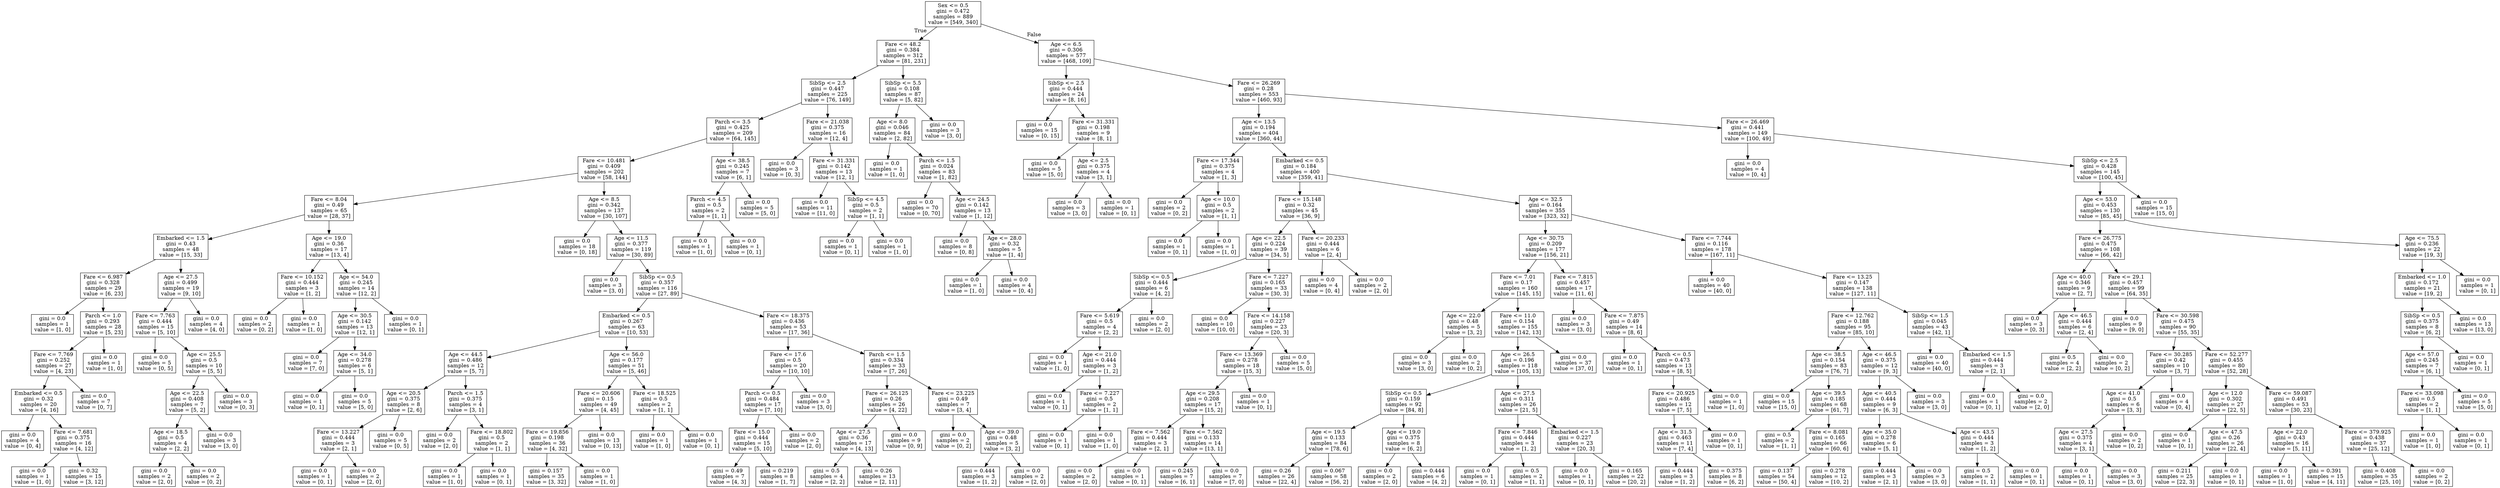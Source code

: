 digraph Tree {
node [shape=box] ;
0 [label="Sex <= 0.5\ngini = 0.472\nsamples = 889\nvalue = [549, 340]"] ;
1 [label="Fare <= 48.2\ngini = 0.384\nsamples = 312\nvalue = [81, 231]"] ;
0 -> 1 [labeldistance=2.5, labelangle=45, headlabel="True"] ;
2 [label="SibSp <= 2.5\ngini = 0.447\nsamples = 225\nvalue = [76, 149]"] ;
1 -> 2 ;
3 [label="Parch <= 3.5\ngini = 0.425\nsamples = 209\nvalue = [64, 145]"] ;
2 -> 3 ;
4 [label="Fare <= 10.481\ngini = 0.409\nsamples = 202\nvalue = [58, 144]"] ;
3 -> 4 ;
5 [label="Fare <= 8.04\ngini = 0.49\nsamples = 65\nvalue = [28, 37]"] ;
4 -> 5 ;
6 [label="Embarked <= 1.5\ngini = 0.43\nsamples = 48\nvalue = [15, 33]"] ;
5 -> 6 ;
7 [label="Fare <= 6.987\ngini = 0.328\nsamples = 29\nvalue = [6, 23]"] ;
6 -> 7 ;
8 [label="gini = 0.0\nsamples = 1\nvalue = [1, 0]"] ;
7 -> 8 ;
9 [label="Parch <= 1.0\ngini = 0.293\nsamples = 28\nvalue = [5, 23]"] ;
7 -> 9 ;
10 [label="Fare <= 7.769\ngini = 0.252\nsamples = 27\nvalue = [4, 23]"] ;
9 -> 10 ;
11 [label="Embarked <= 0.5\ngini = 0.32\nsamples = 20\nvalue = [4, 16]"] ;
10 -> 11 ;
12 [label="gini = 0.0\nsamples = 4\nvalue = [0, 4]"] ;
11 -> 12 ;
13 [label="Fare <= 7.681\ngini = 0.375\nsamples = 16\nvalue = [4, 12]"] ;
11 -> 13 ;
14 [label="gini = 0.0\nsamples = 1\nvalue = [1, 0]"] ;
13 -> 14 ;
15 [label="gini = 0.32\nsamples = 15\nvalue = [3, 12]"] ;
13 -> 15 ;
16 [label="gini = 0.0\nsamples = 7\nvalue = [0, 7]"] ;
10 -> 16 ;
17 [label="gini = 0.0\nsamples = 1\nvalue = [1, 0]"] ;
9 -> 17 ;
18 [label="Age <= 27.5\ngini = 0.499\nsamples = 19\nvalue = [9, 10]"] ;
6 -> 18 ;
19 [label="Fare <= 7.763\ngini = 0.444\nsamples = 15\nvalue = [5, 10]"] ;
18 -> 19 ;
20 [label="gini = 0.0\nsamples = 5\nvalue = [0, 5]"] ;
19 -> 20 ;
21 [label="Age <= 25.5\ngini = 0.5\nsamples = 10\nvalue = [5, 5]"] ;
19 -> 21 ;
22 [label="Age <= 22.5\ngini = 0.408\nsamples = 7\nvalue = [5, 2]"] ;
21 -> 22 ;
23 [label="Age <= 18.5\ngini = 0.5\nsamples = 4\nvalue = [2, 2]"] ;
22 -> 23 ;
24 [label="gini = 0.0\nsamples = 2\nvalue = [2, 0]"] ;
23 -> 24 ;
25 [label="gini = 0.0\nsamples = 2\nvalue = [0, 2]"] ;
23 -> 25 ;
26 [label="gini = 0.0\nsamples = 3\nvalue = [3, 0]"] ;
22 -> 26 ;
27 [label="gini = 0.0\nsamples = 3\nvalue = [0, 3]"] ;
21 -> 27 ;
28 [label="gini = 0.0\nsamples = 4\nvalue = [4, 0]"] ;
18 -> 28 ;
29 [label="Age <= 19.0\ngini = 0.36\nsamples = 17\nvalue = [13, 4]"] ;
5 -> 29 ;
30 [label="Fare <= 10.152\ngini = 0.444\nsamples = 3\nvalue = [1, 2]"] ;
29 -> 30 ;
31 [label="gini = 0.0\nsamples = 2\nvalue = [0, 2]"] ;
30 -> 31 ;
32 [label="gini = 0.0\nsamples = 1\nvalue = [1, 0]"] ;
30 -> 32 ;
33 [label="Age <= 54.0\ngini = 0.245\nsamples = 14\nvalue = [12, 2]"] ;
29 -> 33 ;
34 [label="Age <= 30.5\ngini = 0.142\nsamples = 13\nvalue = [12, 1]"] ;
33 -> 34 ;
35 [label="gini = 0.0\nsamples = 7\nvalue = [7, 0]"] ;
34 -> 35 ;
36 [label="Age <= 34.0\ngini = 0.278\nsamples = 6\nvalue = [5, 1]"] ;
34 -> 36 ;
37 [label="gini = 0.0\nsamples = 1\nvalue = [0, 1]"] ;
36 -> 37 ;
38 [label="gini = 0.0\nsamples = 5\nvalue = [5, 0]"] ;
36 -> 38 ;
39 [label="gini = 0.0\nsamples = 1\nvalue = [0, 1]"] ;
33 -> 39 ;
40 [label="Age <= 8.5\ngini = 0.342\nsamples = 137\nvalue = [30, 107]"] ;
4 -> 40 ;
41 [label="gini = 0.0\nsamples = 18\nvalue = [0, 18]"] ;
40 -> 41 ;
42 [label="Age <= 11.5\ngini = 0.377\nsamples = 119\nvalue = [30, 89]"] ;
40 -> 42 ;
43 [label="gini = 0.0\nsamples = 3\nvalue = [3, 0]"] ;
42 -> 43 ;
44 [label="SibSp <= 0.5\ngini = 0.357\nsamples = 116\nvalue = [27, 89]"] ;
42 -> 44 ;
45 [label="Embarked <= 0.5\ngini = 0.267\nsamples = 63\nvalue = [10, 53]"] ;
44 -> 45 ;
46 [label="Age <= 44.5\ngini = 0.486\nsamples = 12\nvalue = [5, 7]"] ;
45 -> 46 ;
47 [label="Age <= 20.5\ngini = 0.375\nsamples = 8\nvalue = [2, 6]"] ;
46 -> 47 ;
48 [label="Fare <= 13.227\ngini = 0.444\nsamples = 3\nvalue = [2, 1]"] ;
47 -> 48 ;
49 [label="gini = 0.0\nsamples = 1\nvalue = [0, 1]"] ;
48 -> 49 ;
50 [label="gini = 0.0\nsamples = 2\nvalue = [2, 0]"] ;
48 -> 50 ;
51 [label="gini = 0.0\nsamples = 5\nvalue = [0, 5]"] ;
47 -> 51 ;
52 [label="Parch <= 1.5\ngini = 0.375\nsamples = 4\nvalue = [3, 1]"] ;
46 -> 52 ;
53 [label="gini = 0.0\nsamples = 2\nvalue = [2, 0]"] ;
52 -> 53 ;
54 [label="Fare <= 18.802\ngini = 0.5\nsamples = 2\nvalue = [1, 1]"] ;
52 -> 54 ;
55 [label="gini = 0.0\nsamples = 1\nvalue = [1, 0]"] ;
54 -> 55 ;
56 [label="gini = 0.0\nsamples = 1\nvalue = [0, 1]"] ;
54 -> 56 ;
57 [label="Age <= 56.0\ngini = 0.177\nsamples = 51\nvalue = [5, 46]"] ;
45 -> 57 ;
58 [label="Fare <= 20.606\ngini = 0.15\nsamples = 49\nvalue = [4, 45]"] ;
57 -> 58 ;
59 [label="Fare <= 19.856\ngini = 0.198\nsamples = 36\nvalue = [4, 32]"] ;
58 -> 59 ;
60 [label="gini = 0.157\nsamples = 35\nvalue = [3, 32]"] ;
59 -> 60 ;
61 [label="gini = 0.0\nsamples = 1\nvalue = [1, 0]"] ;
59 -> 61 ;
62 [label="gini = 0.0\nsamples = 13\nvalue = [0, 13]"] ;
58 -> 62 ;
63 [label="Fare <= 18.525\ngini = 0.5\nsamples = 2\nvalue = [1, 1]"] ;
57 -> 63 ;
64 [label="gini = 0.0\nsamples = 1\nvalue = [1, 0]"] ;
63 -> 64 ;
65 [label="gini = 0.0\nsamples = 1\nvalue = [0, 1]"] ;
63 -> 65 ;
66 [label="Fare <= 18.375\ngini = 0.436\nsamples = 53\nvalue = [17, 36]"] ;
44 -> 66 ;
67 [label="Fare <= 17.6\ngini = 0.5\nsamples = 20\nvalue = [10, 10]"] ;
66 -> 67 ;
68 [label="Parch <= 0.5\ngini = 0.484\nsamples = 17\nvalue = [7, 10]"] ;
67 -> 68 ;
69 [label="Fare <= 15.0\ngini = 0.444\nsamples = 15\nvalue = [5, 10]"] ;
68 -> 69 ;
70 [label="gini = 0.49\nsamples = 7\nvalue = [4, 3]"] ;
69 -> 70 ;
71 [label="gini = 0.219\nsamples = 8\nvalue = [1, 7]"] ;
69 -> 71 ;
72 [label="gini = 0.0\nsamples = 2\nvalue = [2, 0]"] ;
68 -> 72 ;
73 [label="gini = 0.0\nsamples = 3\nvalue = [3, 0]"] ;
67 -> 73 ;
74 [label="Parch <= 1.5\ngini = 0.334\nsamples = 33\nvalue = [7, 26]"] ;
66 -> 74 ;
75 [label="Fare <= 26.125\ngini = 0.26\nsamples = 26\nvalue = [4, 22]"] ;
74 -> 75 ;
76 [label="Age <= 27.5\ngini = 0.36\nsamples = 17\nvalue = [4, 13]"] ;
75 -> 76 ;
77 [label="gini = 0.5\nsamples = 4\nvalue = [2, 2]"] ;
76 -> 77 ;
78 [label="gini = 0.26\nsamples = 13\nvalue = [2, 11]"] ;
76 -> 78 ;
79 [label="gini = 0.0\nsamples = 9\nvalue = [0, 9]"] ;
75 -> 79 ;
80 [label="Fare <= 23.225\ngini = 0.49\nsamples = 7\nvalue = [3, 4]"] ;
74 -> 80 ;
81 [label="gini = 0.0\nsamples = 2\nvalue = [0, 2]"] ;
80 -> 81 ;
82 [label="Age <= 39.0\ngini = 0.48\nsamples = 5\nvalue = [3, 2]"] ;
80 -> 82 ;
83 [label="gini = 0.444\nsamples = 3\nvalue = [1, 2]"] ;
82 -> 83 ;
84 [label="gini = 0.0\nsamples = 2\nvalue = [2, 0]"] ;
82 -> 84 ;
85 [label="Age <= 38.5\ngini = 0.245\nsamples = 7\nvalue = [6, 1]"] ;
3 -> 85 ;
86 [label="Parch <= 4.5\ngini = 0.5\nsamples = 2\nvalue = [1, 1]"] ;
85 -> 86 ;
87 [label="gini = 0.0\nsamples = 1\nvalue = [1, 0]"] ;
86 -> 87 ;
88 [label="gini = 0.0\nsamples = 1\nvalue = [0, 1]"] ;
86 -> 88 ;
89 [label="gini = 0.0\nsamples = 5\nvalue = [5, 0]"] ;
85 -> 89 ;
90 [label="Fare <= 21.038\ngini = 0.375\nsamples = 16\nvalue = [12, 4]"] ;
2 -> 90 ;
91 [label="gini = 0.0\nsamples = 3\nvalue = [0, 3]"] ;
90 -> 91 ;
92 [label="Fare <= 31.331\ngini = 0.142\nsamples = 13\nvalue = [12, 1]"] ;
90 -> 92 ;
93 [label="gini = 0.0\nsamples = 11\nvalue = [11, 0]"] ;
92 -> 93 ;
94 [label="SibSp <= 4.5\ngini = 0.5\nsamples = 2\nvalue = [1, 1]"] ;
92 -> 94 ;
95 [label="gini = 0.0\nsamples = 1\nvalue = [0, 1]"] ;
94 -> 95 ;
96 [label="gini = 0.0\nsamples = 1\nvalue = [1, 0]"] ;
94 -> 96 ;
97 [label="SibSp <= 5.5\ngini = 0.108\nsamples = 87\nvalue = [5, 82]"] ;
1 -> 97 ;
98 [label="Age <= 8.0\ngini = 0.046\nsamples = 84\nvalue = [2, 82]"] ;
97 -> 98 ;
99 [label="gini = 0.0\nsamples = 1\nvalue = [1, 0]"] ;
98 -> 99 ;
100 [label="Parch <= 1.5\ngini = 0.024\nsamples = 83\nvalue = [1, 82]"] ;
98 -> 100 ;
101 [label="gini = 0.0\nsamples = 70\nvalue = [0, 70]"] ;
100 -> 101 ;
102 [label="Age <= 24.5\ngini = 0.142\nsamples = 13\nvalue = [1, 12]"] ;
100 -> 102 ;
103 [label="gini = 0.0\nsamples = 8\nvalue = [0, 8]"] ;
102 -> 103 ;
104 [label="Age <= 28.0\ngini = 0.32\nsamples = 5\nvalue = [1, 4]"] ;
102 -> 104 ;
105 [label="gini = 0.0\nsamples = 1\nvalue = [1, 0]"] ;
104 -> 105 ;
106 [label="gini = 0.0\nsamples = 4\nvalue = [0, 4]"] ;
104 -> 106 ;
107 [label="gini = 0.0\nsamples = 3\nvalue = [3, 0]"] ;
97 -> 107 ;
108 [label="Age <= 6.5\ngini = 0.306\nsamples = 577\nvalue = [468, 109]"] ;
0 -> 108 [labeldistance=2.5, labelangle=-45, headlabel="False"] ;
109 [label="SibSp <= 2.5\ngini = 0.444\nsamples = 24\nvalue = [8, 16]"] ;
108 -> 109 ;
110 [label="gini = 0.0\nsamples = 15\nvalue = [0, 15]"] ;
109 -> 110 ;
111 [label="Fare <= 31.331\ngini = 0.198\nsamples = 9\nvalue = [8, 1]"] ;
109 -> 111 ;
112 [label="gini = 0.0\nsamples = 5\nvalue = [5, 0]"] ;
111 -> 112 ;
113 [label="Age <= 2.5\ngini = 0.375\nsamples = 4\nvalue = [3, 1]"] ;
111 -> 113 ;
114 [label="gini = 0.0\nsamples = 3\nvalue = [3, 0]"] ;
113 -> 114 ;
115 [label="gini = 0.0\nsamples = 1\nvalue = [0, 1]"] ;
113 -> 115 ;
116 [label="Fare <= 26.269\ngini = 0.28\nsamples = 553\nvalue = [460, 93]"] ;
108 -> 116 ;
117 [label="Age <= 13.5\ngini = 0.194\nsamples = 404\nvalue = [360, 44]"] ;
116 -> 117 ;
118 [label="Fare <= 17.344\ngini = 0.375\nsamples = 4\nvalue = [1, 3]"] ;
117 -> 118 ;
119 [label="gini = 0.0\nsamples = 2\nvalue = [0, 2]"] ;
118 -> 119 ;
120 [label="Age <= 10.0\ngini = 0.5\nsamples = 2\nvalue = [1, 1]"] ;
118 -> 120 ;
121 [label="gini = 0.0\nsamples = 1\nvalue = [0, 1]"] ;
120 -> 121 ;
122 [label="gini = 0.0\nsamples = 1\nvalue = [1, 0]"] ;
120 -> 122 ;
123 [label="Embarked <= 0.5\ngini = 0.184\nsamples = 400\nvalue = [359, 41]"] ;
117 -> 123 ;
124 [label="Fare <= 15.148\ngini = 0.32\nsamples = 45\nvalue = [36, 9]"] ;
123 -> 124 ;
125 [label="Age <= 22.5\ngini = 0.224\nsamples = 39\nvalue = [34, 5]"] ;
124 -> 125 ;
126 [label="SibSp <= 0.5\ngini = 0.444\nsamples = 6\nvalue = [4, 2]"] ;
125 -> 126 ;
127 [label="Fare <= 5.619\ngini = 0.5\nsamples = 4\nvalue = [2, 2]"] ;
126 -> 127 ;
128 [label="gini = 0.0\nsamples = 1\nvalue = [1, 0]"] ;
127 -> 128 ;
129 [label="Age <= 21.0\ngini = 0.444\nsamples = 3\nvalue = [1, 2]"] ;
127 -> 129 ;
130 [label="gini = 0.0\nsamples = 1\nvalue = [0, 1]"] ;
129 -> 130 ;
131 [label="Fare <= 7.227\ngini = 0.5\nsamples = 2\nvalue = [1, 1]"] ;
129 -> 131 ;
132 [label="gini = 0.0\nsamples = 1\nvalue = [0, 1]"] ;
131 -> 132 ;
133 [label="gini = 0.0\nsamples = 1\nvalue = [1, 0]"] ;
131 -> 133 ;
134 [label="gini = 0.0\nsamples = 2\nvalue = [2, 0]"] ;
126 -> 134 ;
135 [label="Fare <= 7.227\ngini = 0.165\nsamples = 33\nvalue = [30, 3]"] ;
125 -> 135 ;
136 [label="gini = 0.0\nsamples = 10\nvalue = [10, 0]"] ;
135 -> 136 ;
137 [label="Fare <= 14.158\ngini = 0.227\nsamples = 23\nvalue = [20, 3]"] ;
135 -> 137 ;
138 [label="Fare <= 13.369\ngini = 0.278\nsamples = 18\nvalue = [15, 3]"] ;
137 -> 138 ;
139 [label="Age <= 29.5\ngini = 0.208\nsamples = 17\nvalue = [15, 2]"] ;
138 -> 139 ;
140 [label="Fare <= 7.562\ngini = 0.444\nsamples = 3\nvalue = [2, 1]"] ;
139 -> 140 ;
141 [label="gini = 0.0\nsamples = 2\nvalue = [2, 0]"] ;
140 -> 141 ;
142 [label="gini = 0.0\nsamples = 1\nvalue = [0, 1]"] ;
140 -> 142 ;
143 [label="Fare <= 7.562\ngini = 0.133\nsamples = 14\nvalue = [13, 1]"] ;
139 -> 143 ;
144 [label="gini = 0.245\nsamples = 7\nvalue = [6, 1]"] ;
143 -> 144 ;
145 [label="gini = 0.0\nsamples = 7\nvalue = [7, 0]"] ;
143 -> 145 ;
146 [label="gini = 0.0\nsamples = 1\nvalue = [0, 1]"] ;
138 -> 146 ;
147 [label="gini = 0.0\nsamples = 5\nvalue = [5, 0]"] ;
137 -> 147 ;
148 [label="Fare <= 20.233\ngini = 0.444\nsamples = 6\nvalue = [2, 4]"] ;
124 -> 148 ;
149 [label="gini = 0.0\nsamples = 4\nvalue = [0, 4]"] ;
148 -> 149 ;
150 [label="gini = 0.0\nsamples = 2\nvalue = [2, 0]"] ;
148 -> 150 ;
151 [label="Age <= 32.5\ngini = 0.164\nsamples = 355\nvalue = [323, 32]"] ;
123 -> 151 ;
152 [label="Age <= 30.75\ngini = 0.209\nsamples = 177\nvalue = [156, 21]"] ;
151 -> 152 ;
153 [label="Fare <= 7.01\ngini = 0.17\nsamples = 160\nvalue = [145, 15]"] ;
152 -> 153 ;
154 [label="Age <= 22.0\ngini = 0.48\nsamples = 5\nvalue = [3, 2]"] ;
153 -> 154 ;
155 [label="gini = 0.0\nsamples = 3\nvalue = [3, 0]"] ;
154 -> 155 ;
156 [label="gini = 0.0\nsamples = 2\nvalue = [0, 2]"] ;
154 -> 156 ;
157 [label="Fare <= 11.0\ngini = 0.154\nsamples = 155\nvalue = [142, 13]"] ;
153 -> 157 ;
158 [label="Age <= 26.5\ngini = 0.196\nsamples = 118\nvalue = [105, 13]"] ;
157 -> 158 ;
159 [label="SibSp <= 0.5\ngini = 0.159\nsamples = 92\nvalue = [84, 8]"] ;
158 -> 159 ;
160 [label="Age <= 19.5\ngini = 0.133\nsamples = 84\nvalue = [78, 6]"] ;
159 -> 160 ;
161 [label="gini = 0.26\nsamples = 26\nvalue = [22, 4]"] ;
160 -> 161 ;
162 [label="gini = 0.067\nsamples = 58\nvalue = [56, 2]"] ;
160 -> 162 ;
163 [label="Age <= 19.0\ngini = 0.375\nsamples = 8\nvalue = [6, 2]"] ;
159 -> 163 ;
164 [label="gini = 0.0\nsamples = 2\nvalue = [2, 0]"] ;
163 -> 164 ;
165 [label="gini = 0.444\nsamples = 6\nvalue = [4, 2]"] ;
163 -> 165 ;
166 [label="Age <= 27.5\ngini = 0.311\nsamples = 26\nvalue = [21, 5]"] ;
158 -> 166 ;
167 [label="Fare <= 7.846\ngini = 0.444\nsamples = 3\nvalue = [1, 2]"] ;
166 -> 167 ;
168 [label="gini = 0.0\nsamples = 1\nvalue = [0, 1]"] ;
167 -> 168 ;
169 [label="gini = 0.5\nsamples = 2\nvalue = [1, 1]"] ;
167 -> 169 ;
170 [label="Embarked <= 1.5\ngini = 0.227\nsamples = 23\nvalue = [20, 3]"] ;
166 -> 170 ;
171 [label="gini = 0.0\nsamples = 1\nvalue = [0, 1]"] ;
170 -> 171 ;
172 [label="gini = 0.165\nsamples = 22\nvalue = [20, 2]"] ;
170 -> 172 ;
173 [label="gini = 0.0\nsamples = 37\nvalue = [37, 0]"] ;
157 -> 173 ;
174 [label="Fare <= 7.815\ngini = 0.457\nsamples = 17\nvalue = [11, 6]"] ;
152 -> 174 ;
175 [label="gini = 0.0\nsamples = 3\nvalue = [3, 0]"] ;
174 -> 175 ;
176 [label="Fare <= 7.875\ngini = 0.49\nsamples = 14\nvalue = [8, 6]"] ;
174 -> 176 ;
177 [label="gini = 0.0\nsamples = 1\nvalue = [0, 1]"] ;
176 -> 177 ;
178 [label="Parch <= 0.5\ngini = 0.473\nsamples = 13\nvalue = [8, 5]"] ;
176 -> 178 ;
179 [label="Fare <= 20.925\ngini = 0.486\nsamples = 12\nvalue = [7, 5]"] ;
178 -> 179 ;
180 [label="Age <= 31.5\ngini = 0.463\nsamples = 11\nvalue = [7, 4]"] ;
179 -> 180 ;
181 [label="gini = 0.444\nsamples = 3\nvalue = [1, 2]"] ;
180 -> 181 ;
182 [label="gini = 0.375\nsamples = 8\nvalue = [6, 2]"] ;
180 -> 182 ;
183 [label="gini = 0.0\nsamples = 1\nvalue = [0, 1]"] ;
179 -> 183 ;
184 [label="gini = 0.0\nsamples = 1\nvalue = [1, 0]"] ;
178 -> 184 ;
185 [label="Fare <= 7.744\ngini = 0.116\nsamples = 178\nvalue = [167, 11]"] ;
151 -> 185 ;
186 [label="gini = 0.0\nsamples = 40\nvalue = [40, 0]"] ;
185 -> 186 ;
187 [label="Fare <= 13.25\ngini = 0.147\nsamples = 138\nvalue = [127, 11]"] ;
185 -> 187 ;
188 [label="Fare <= 12.762\ngini = 0.188\nsamples = 95\nvalue = [85, 10]"] ;
187 -> 188 ;
189 [label="Age <= 38.5\ngini = 0.154\nsamples = 83\nvalue = [76, 7]"] ;
188 -> 189 ;
190 [label="gini = 0.0\nsamples = 15\nvalue = [15, 0]"] ;
189 -> 190 ;
191 [label="Age <= 39.5\ngini = 0.185\nsamples = 68\nvalue = [61, 7]"] ;
189 -> 191 ;
192 [label="gini = 0.5\nsamples = 2\nvalue = [1, 1]"] ;
191 -> 192 ;
193 [label="Fare <= 8.081\ngini = 0.165\nsamples = 66\nvalue = [60, 6]"] ;
191 -> 193 ;
194 [label="gini = 0.137\nsamples = 54\nvalue = [50, 4]"] ;
193 -> 194 ;
195 [label="gini = 0.278\nsamples = 12\nvalue = [10, 2]"] ;
193 -> 195 ;
196 [label="Age <= 46.5\ngini = 0.375\nsamples = 12\nvalue = [9, 3]"] ;
188 -> 196 ;
197 [label="Age <= 40.5\ngini = 0.444\nsamples = 9\nvalue = [6, 3]"] ;
196 -> 197 ;
198 [label="Age <= 35.0\ngini = 0.278\nsamples = 6\nvalue = [5, 1]"] ;
197 -> 198 ;
199 [label="gini = 0.444\nsamples = 3\nvalue = [2, 1]"] ;
198 -> 199 ;
200 [label="gini = 0.0\nsamples = 3\nvalue = [3, 0]"] ;
198 -> 200 ;
201 [label="Age <= 43.5\ngini = 0.444\nsamples = 3\nvalue = [1, 2]"] ;
197 -> 201 ;
202 [label="gini = 0.5\nsamples = 2\nvalue = [1, 1]"] ;
201 -> 202 ;
203 [label="gini = 0.0\nsamples = 1\nvalue = [0, 1]"] ;
201 -> 203 ;
204 [label="gini = 0.0\nsamples = 3\nvalue = [3, 0]"] ;
196 -> 204 ;
205 [label="SibSp <= 1.5\ngini = 0.045\nsamples = 43\nvalue = [42, 1]"] ;
187 -> 205 ;
206 [label="gini = 0.0\nsamples = 40\nvalue = [40, 0]"] ;
205 -> 206 ;
207 [label="Embarked <= 1.5\ngini = 0.444\nsamples = 3\nvalue = [2, 1]"] ;
205 -> 207 ;
208 [label="gini = 0.0\nsamples = 1\nvalue = [0, 1]"] ;
207 -> 208 ;
209 [label="gini = 0.0\nsamples = 2\nvalue = [2, 0]"] ;
207 -> 209 ;
210 [label="Fare <= 26.469\ngini = 0.441\nsamples = 149\nvalue = [100, 49]"] ;
116 -> 210 ;
211 [label="gini = 0.0\nsamples = 4\nvalue = [0, 4]"] ;
210 -> 211 ;
212 [label="SibSp <= 2.5\ngini = 0.428\nsamples = 145\nvalue = [100, 45]"] ;
210 -> 212 ;
213 [label="Age <= 53.0\ngini = 0.453\nsamples = 130\nvalue = [85, 45]"] ;
212 -> 213 ;
214 [label="Fare <= 26.775\ngini = 0.475\nsamples = 108\nvalue = [66, 42]"] ;
213 -> 214 ;
215 [label="Age <= 40.0\ngini = 0.346\nsamples = 9\nvalue = [2, 7]"] ;
214 -> 215 ;
216 [label="gini = 0.0\nsamples = 3\nvalue = [0, 3]"] ;
215 -> 216 ;
217 [label="Age <= 46.5\ngini = 0.444\nsamples = 6\nvalue = [2, 4]"] ;
215 -> 217 ;
218 [label="gini = 0.5\nsamples = 4\nvalue = [2, 2]"] ;
217 -> 218 ;
219 [label="gini = 0.0\nsamples = 2\nvalue = [0, 2]"] ;
217 -> 219 ;
220 [label="Fare <= 29.1\ngini = 0.457\nsamples = 99\nvalue = [64, 35]"] ;
214 -> 220 ;
221 [label="gini = 0.0\nsamples = 9\nvalue = [9, 0]"] ;
220 -> 221 ;
222 [label="Fare <= 30.598\ngini = 0.475\nsamples = 90\nvalue = [55, 35]"] ;
220 -> 222 ;
223 [label="Fare <= 30.285\ngini = 0.42\nsamples = 10\nvalue = [3, 7]"] ;
222 -> 223 ;
224 [label="Age <= 41.0\ngini = 0.5\nsamples = 6\nvalue = [3, 3]"] ;
223 -> 224 ;
225 [label="Age <= 27.5\ngini = 0.375\nsamples = 4\nvalue = [3, 1]"] ;
224 -> 225 ;
226 [label="gini = 0.0\nsamples = 1\nvalue = [0, 1]"] ;
225 -> 226 ;
227 [label="gini = 0.0\nsamples = 3\nvalue = [3, 0]"] ;
225 -> 227 ;
228 [label="gini = 0.0\nsamples = 2\nvalue = [0, 2]"] ;
224 -> 228 ;
229 [label="gini = 0.0\nsamples = 4\nvalue = [0, 4]"] ;
223 -> 229 ;
230 [label="Fare <= 52.277\ngini = 0.455\nsamples = 80\nvalue = [52, 28]"] ;
222 -> 230 ;
231 [label="Age <= 12.0\ngini = 0.302\nsamples = 27\nvalue = [22, 5]"] ;
230 -> 231 ;
232 [label="gini = 0.0\nsamples = 1\nvalue = [0, 1]"] ;
231 -> 232 ;
233 [label="Age <= 47.5\ngini = 0.26\nsamples = 26\nvalue = [22, 4]"] ;
231 -> 233 ;
234 [label="gini = 0.211\nsamples = 25\nvalue = [22, 3]"] ;
233 -> 234 ;
235 [label="gini = 0.0\nsamples = 1\nvalue = [0, 1]"] ;
233 -> 235 ;
236 [label="Fare <= 59.087\ngini = 0.491\nsamples = 53\nvalue = [30, 23]"] ;
230 -> 236 ;
237 [label="Age <= 22.0\ngini = 0.43\nsamples = 16\nvalue = [5, 11]"] ;
236 -> 237 ;
238 [label="gini = 0.0\nsamples = 1\nvalue = [1, 0]"] ;
237 -> 238 ;
239 [label="gini = 0.391\nsamples = 15\nvalue = [4, 11]"] ;
237 -> 239 ;
240 [label="Fare <= 379.925\ngini = 0.438\nsamples = 37\nvalue = [25, 12]"] ;
236 -> 240 ;
241 [label="gini = 0.408\nsamples = 35\nvalue = [25, 10]"] ;
240 -> 241 ;
242 [label="gini = 0.0\nsamples = 2\nvalue = [0, 2]"] ;
240 -> 242 ;
243 [label="Age <= 75.5\ngini = 0.236\nsamples = 22\nvalue = [19, 3]"] ;
213 -> 243 ;
244 [label="Embarked <= 1.0\ngini = 0.172\nsamples = 21\nvalue = [19, 2]"] ;
243 -> 244 ;
245 [label="SibSp <= 0.5\ngini = 0.375\nsamples = 8\nvalue = [6, 2]"] ;
244 -> 245 ;
246 [label="Age <= 57.0\ngini = 0.245\nsamples = 7\nvalue = [6, 1]"] ;
245 -> 246 ;
247 [label="Fare <= 33.098\ngini = 0.5\nsamples = 2\nvalue = [1, 1]"] ;
246 -> 247 ;
248 [label="gini = 0.0\nsamples = 1\nvalue = [1, 0]"] ;
247 -> 248 ;
249 [label="gini = 0.0\nsamples = 1\nvalue = [0, 1]"] ;
247 -> 249 ;
250 [label="gini = 0.0\nsamples = 5\nvalue = [5, 0]"] ;
246 -> 250 ;
251 [label="gini = 0.0\nsamples = 1\nvalue = [0, 1]"] ;
245 -> 251 ;
252 [label="gini = 0.0\nsamples = 13\nvalue = [13, 0]"] ;
244 -> 252 ;
253 [label="gini = 0.0\nsamples = 1\nvalue = [0, 1]"] ;
243 -> 253 ;
254 [label="gini = 0.0\nsamples = 15\nvalue = [15, 0]"] ;
212 -> 254 ;
}
